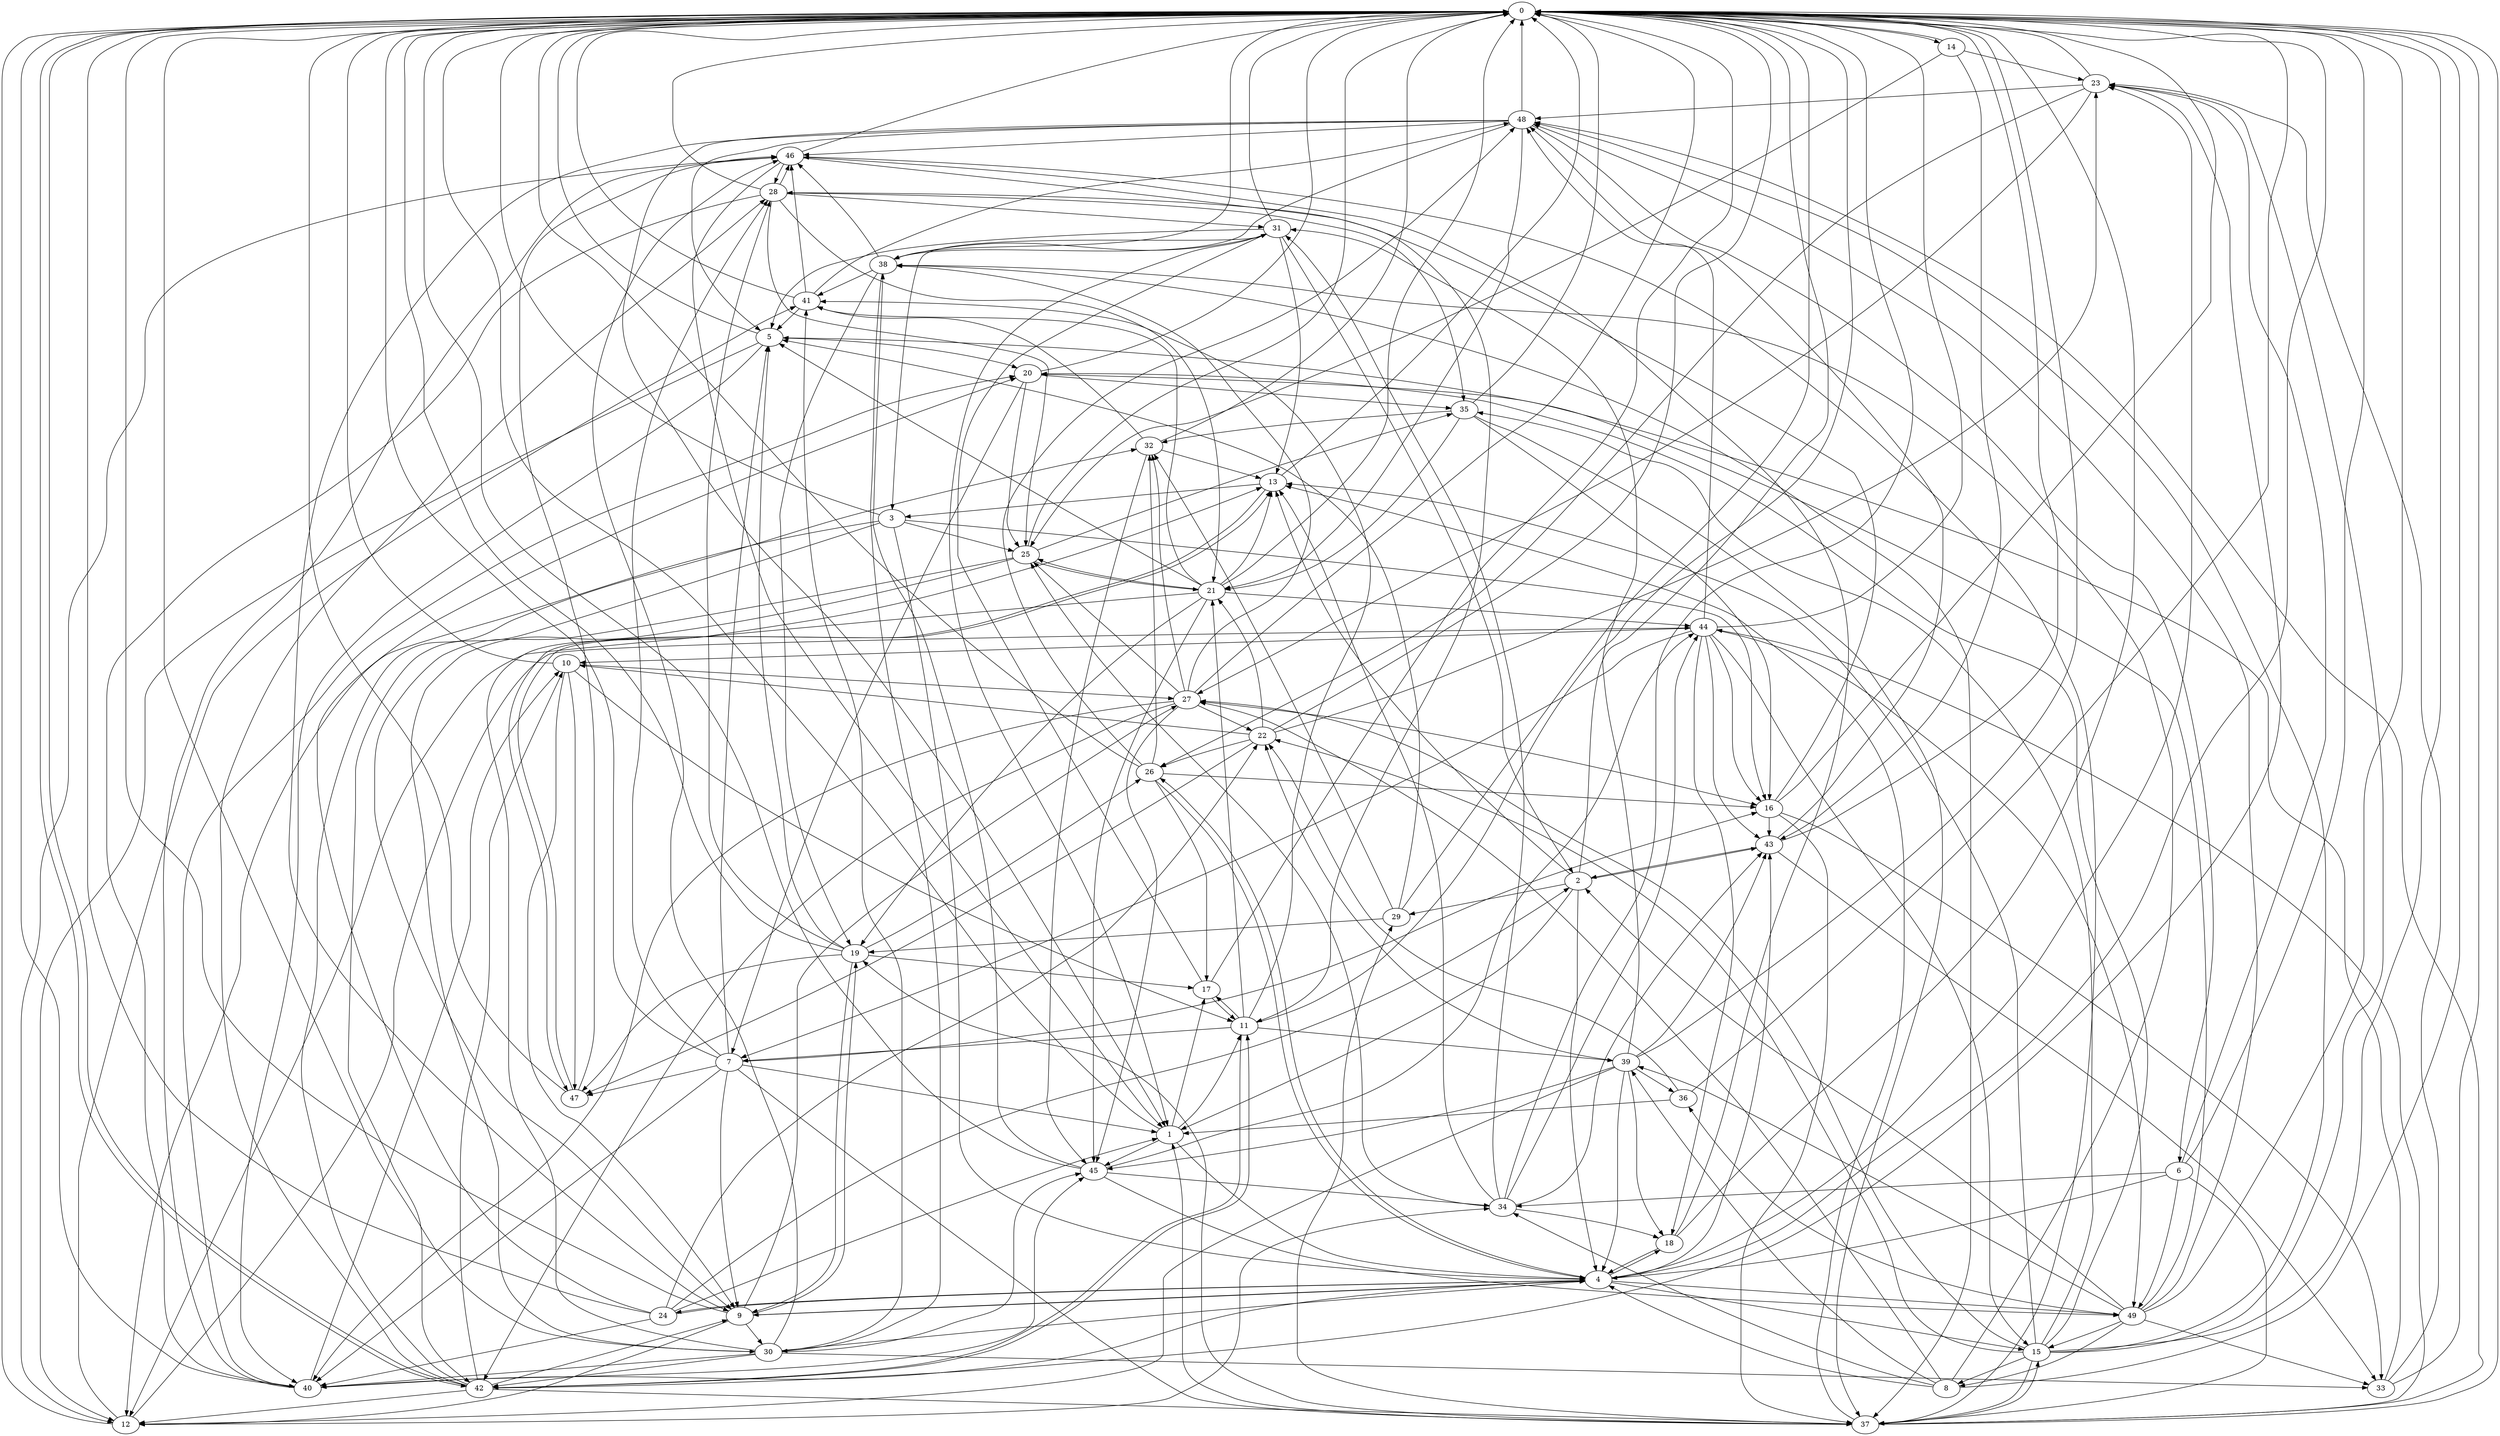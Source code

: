 strict digraph "" {
	0	 [component_delay=3];
	14	 [component_delay=3];
	0 -> 14	 [wire_delay=1];
	42	 [component_delay=3];
	0 -> 42	 [wire_delay=1];
	1	 [component_delay=3];
	1 -> 0	 [wire_delay=1];
	4	 [component_delay=3];
	1 -> 4	 [wire_delay=1];
	11	 [component_delay=3];
	1 -> 11	 [wire_delay=1];
	17	 [component_delay=3];
	1 -> 17	 [wire_delay=1];
	45	 [component_delay=3];
	1 -> 45	 [wire_delay=1];
	2	 [component_delay=3];
	2 -> 0	 [wire_delay=1];
	2 -> 1	 [wire_delay=1];
	2 -> 4	 [wire_delay=1];
	13	 [component_delay=3];
	2 -> 13	 [wire_delay=1];
	29	 [component_delay=3];
	2 -> 29	 [wire_delay=1];
	43	 [component_delay=3];
	2 -> 43	 [wire_delay=1];
	3	 [component_delay=3];
	3 -> 0	 [wire_delay=1];
	3 -> 4	 [wire_delay=1];
	12	 [component_delay=3];
	3 -> 12	 [wire_delay=1];
	16	 [component_delay=3];
	3 -> 16	 [wire_delay=1];
	25	 [component_delay=3];
	3 -> 25	 [wire_delay=1];
	3 -> 42	 [wire_delay=1];
	4 -> 0	 [wire_delay=1];
	9	 [component_delay=3];
	4 -> 9	 [wire_delay=1];
	15	 [component_delay=3];
	4 -> 15	 [wire_delay=1];
	18	 [component_delay=3];
	4 -> 18	 [wire_delay=1];
	23	 [component_delay=3];
	4 -> 23	 [wire_delay=1];
	24	 [component_delay=3];
	4 -> 24	 [wire_delay=1];
	26	 [component_delay=3];
	4 -> 26	 [wire_delay=1];
	40	 [component_delay=3];
	4 -> 40	 [wire_delay=1];
	4 -> 43	 [wire_delay=1];
	49	 [component_delay=3];
	4 -> 49	 [wire_delay=1];
	5	 [component_delay=3];
	5 -> 0	 [wire_delay=1];
	5 -> 12	 [wire_delay=1];
	20	 [component_delay=3];
	5 -> 20	 [wire_delay=1];
	5 -> 40	 [wire_delay=1];
	6	 [component_delay=3];
	6 -> 0	 [wire_delay=1];
	6 -> 4	 [wire_delay=1];
	6 -> 23	 [wire_delay=1];
	34	 [component_delay=3];
	6 -> 34	 [wire_delay=1];
	37	 [component_delay=3];
	6 -> 37	 [wire_delay=1];
	6 -> 49	 [wire_delay=1];
	7	 [component_delay=3];
	7 -> 0	 [wire_delay=1];
	7 -> 1	 [wire_delay=1];
	7 -> 5	 [wire_delay=1];
	7 -> 9	 [wire_delay=1];
	7 -> 16	 [wire_delay=1];
	28	 [component_delay=3];
	7 -> 28	 [wire_delay=1];
	7 -> 37	 [wire_delay=1];
	7 -> 40	 [wire_delay=1];
	47	 [component_delay=3];
	7 -> 47	 [wire_delay=1];
	8	 [component_delay=3];
	8 -> 0	 [wire_delay=1];
	8 -> 4	 [wire_delay=1];
	27	 [component_delay=3];
	8 -> 27	 [wire_delay=1];
	8 -> 34	 [wire_delay=1];
	38	 [component_delay=3];
	8 -> 38	 [wire_delay=1];
	39	 [component_delay=3];
	8 -> 39	 [wire_delay=1];
	9 -> 0	 [wire_delay=1];
	9 -> 4	 [wire_delay=1];
	9 -> 12	 [wire_delay=1];
	19	 [component_delay=3];
	9 -> 19	 [wire_delay=1];
	9 -> 27	 [wire_delay=1];
	30	 [component_delay=3];
	9 -> 30	 [wire_delay=1];
	10	 [component_delay=3];
	10 -> 0	 [wire_delay=1];
	10 -> 9	 [wire_delay=1];
	10 -> 11	 [wire_delay=1];
	10 -> 27	 [wire_delay=1];
	10 -> 47	 [wire_delay=1];
	11 -> 0	 [wire_delay=1];
	11 -> 7	 [wire_delay=1];
	11 -> 17	 [wire_delay=1];
	21	 [component_delay=3];
	11 -> 21	 [wire_delay=1];
	11 -> 39	 [wire_delay=1];
	41	 [component_delay=3];
	11 -> 41	 [wire_delay=1];
	11 -> 42	 [wire_delay=1];
	12 -> 0	 [wire_delay=1];
	12 -> 34	 [wire_delay=1];
	12 -> 41	 [wire_delay=1];
	44	 [component_delay=3];
	12 -> 44	 [wire_delay=1];
	13 -> 0	 [wire_delay=1];
	13 -> 3	 [wire_delay=1];
	13 -> 47	 [wire_delay=1];
	14 -> 0	 [wire_delay=1];
	14 -> 23	 [wire_delay=1];
	14 -> 25	 [wire_delay=1];
	14 -> 43	 [wire_delay=1];
	15 -> 0	 [wire_delay=1];
	15 -> 8	 [wire_delay=1];
	15 -> 13	 [wire_delay=1];
	15 -> 20	 [wire_delay=1];
	22	 [component_delay=3];
	15 -> 22	 [wire_delay=1];
	15 -> 23	 [wire_delay=1];
	15 -> 27	 [wire_delay=1];
	35	 [component_delay=3];
	15 -> 35	 [wire_delay=1];
	15 -> 37	 [wire_delay=1];
	48	 [component_delay=3];
	15 -> 48	 [wire_delay=1];
	16 -> 0	 [wire_delay=1];
	16 -> 28	 [wire_delay=1];
	33	 [component_delay=3];
	16 -> 33	 [wire_delay=1];
	16 -> 37	 [wire_delay=1];
	16 -> 43	 [wire_delay=1];
	17 -> 0	 [wire_delay=1];
	17 -> 11	 [wire_delay=1];
	31	 [component_delay=3];
	17 -> 31	 [wire_delay=1];
	18 -> 0	 [wire_delay=1];
	18 -> 4	 [wire_delay=1];
	46	 [component_delay=3];
	18 -> 46	 [wire_delay=1];
	19 -> 0	 [wire_delay=1];
	19 -> 5	 [wire_delay=1];
	19 -> 9	 [wire_delay=1];
	19 -> 17	 [wire_delay=1];
	19 -> 26	 [wire_delay=1];
	19 -> 28	 [wire_delay=1];
	19 -> 47	 [wire_delay=1];
	20 -> 0	 [wire_delay=1];
	20 -> 7	 [wire_delay=1];
	20 -> 25	 [wire_delay=1];
	20 -> 35	 [wire_delay=1];
	21 -> 0	 [wire_delay=1];
	21 -> 5	 [wire_delay=1];
	21 -> 12	 [wire_delay=1];
	21 -> 13	 [wire_delay=1];
	21 -> 19	 [wire_delay=1];
	21 -> 25	 [wire_delay=1];
	21 -> 41	 [wire_delay=1];
	21 -> 44	 [wire_delay=1];
	21 -> 45	 [wire_delay=1];
	22 -> 0	 [wire_delay=1];
	22 -> 10	 [wire_delay=1];
	22 -> 21	 [wire_delay=1];
	22 -> 23	 [wire_delay=1];
	22 -> 26	 [wire_delay=1];
	22 -> 47	 [wire_delay=1];
	23 -> 0	 [wire_delay=1];
	23 -> 26	 [wire_delay=1];
	23 -> 27	 [wire_delay=1];
	23 -> 48	 [wire_delay=1];
	24 -> 0	 [wire_delay=1];
	24 -> 1	 [wire_delay=1];
	24 -> 2	 [wire_delay=1];
	24 -> 4	 [wire_delay=1];
	24 -> 20	 [wire_delay=1];
	24 -> 22	 [wire_delay=1];
	24 -> 40	 [wire_delay=1];
	25 -> 0	 [wire_delay=1];
	25 -> 9	 [wire_delay=1];
	25 -> 21	 [wire_delay=1];
	25 -> 30	 [wire_delay=1];
	25 -> 35	 [wire_delay=1];
	26 -> 0	 [wire_delay=1];
	26 -> 4	 [wire_delay=1];
	26 -> 16	 [wire_delay=1];
	26 -> 17	 [wire_delay=1];
	32	 [component_delay=3];
	26 -> 32	 [wire_delay=1];
	26 -> 48	 [wire_delay=1];
	27 -> 0	 [wire_delay=1];
	27 -> 16	 [wire_delay=1];
	27 -> 22	 [wire_delay=1];
	27 -> 25	 [wire_delay=1];
	27 -> 32	 [wire_delay=1];
	27 -> 38	 [wire_delay=1];
	27 -> 40	 [wire_delay=1];
	27 -> 42	 [wire_delay=1];
	27 -> 45	 [wire_delay=1];
	28 -> 0	 [wire_delay=1];
	28 -> 21	 [wire_delay=1];
	28 -> 25	 [wire_delay=1];
	28 -> 31	 [wire_delay=1];
	28 -> 35	 [wire_delay=1];
	28 -> 40	 [wire_delay=1];
	28 -> 46	 [wire_delay=1];
	29 -> 0	 [wire_delay=1];
	29 -> 5	 [wire_delay=1];
	29 -> 19	 [wire_delay=1];
	29 -> 32	 [wire_delay=1];
	30 -> 0	 [wire_delay=1];
	30 -> 4	 [wire_delay=1];
	30 -> 13	 [wire_delay=1];
	30 -> 33	 [wire_delay=1];
	30 -> 40	 [wire_delay=1];
	30 -> 41	 [wire_delay=1];
	30 -> 42	 [wire_delay=1];
	30 -> 45	 [wire_delay=1];
	30 -> 46	 [wire_delay=1];
	31 -> 0	 [wire_delay=1];
	31 -> 1	 [wire_delay=1];
	31 -> 2	 [wire_delay=1];
	31 -> 3	 [wire_delay=1];
	31 -> 5	 [wire_delay=1];
	31 -> 13	 [wire_delay=1];
	31 -> 38	 [wire_delay=1];
	32 -> 0	 [wire_delay=1];
	32 -> 13	 [wire_delay=1];
	32 -> 41	 [wire_delay=1];
	32 -> 45	 [wire_delay=1];
	33 -> 0	 [wire_delay=1];
	33 -> 20	 [wire_delay=1];
	33 -> 23	 [wire_delay=1];
	34 -> 0	 [wire_delay=1];
	34 -> 13	 [wire_delay=1];
	34 -> 18	 [wire_delay=1];
	34 -> 25	 [wire_delay=1];
	34 -> 31	 [wire_delay=1];
	34 -> 43	 [wire_delay=1];
	34 -> 44	 [wire_delay=1];
	35 -> 0	 [wire_delay=1];
	35 -> 16	 [wire_delay=1];
	35 -> 21	 [wire_delay=1];
	35 -> 32	 [wire_delay=1];
	35 -> 37	 [wire_delay=1];
	36	 [component_delay=3];
	36 -> 0	 [wire_delay=1];
	36 -> 1	 [wire_delay=1];
	36 -> 22	 [wire_delay=1];
	37 -> 0	 [wire_delay=1];
	37 -> 1	 [wire_delay=1];
	37 -> 13	 [wire_delay=1];
	37 -> 15	 [wire_delay=1];
	37 -> 19	 [wire_delay=1];
	37 -> 29	 [wire_delay=1];
	37 -> 44	 [wire_delay=1];
	37 -> 48	 [wire_delay=1];
	38 -> 0	 [wire_delay=1];
	38 -> 19	 [wire_delay=1];
	38 -> 30	 [wire_delay=1];
	38 -> 37	 [wire_delay=1];
	38 -> 41	 [wire_delay=1];
	38 -> 46	 [wire_delay=1];
	39 -> 0	 [wire_delay=1];
	39 -> 4	 [wire_delay=1];
	39 -> 12	 [wire_delay=1];
	39 -> 18	 [wire_delay=1];
	39 -> 22	 [wire_delay=1];
	39 -> 31	 [wire_delay=1];
	39 -> 36	 [wire_delay=1];
	39 -> 43	 [wire_delay=1];
	39 -> 45	 [wire_delay=1];
	40 -> 0	 [wire_delay=1];
	40 -> 10	 [wire_delay=1];
	40 -> 20	 [wire_delay=1];
	40 -> 45	 [wire_delay=1];
	40 -> 46	 [wire_delay=1];
	41 -> 0	 [wire_delay=1];
	41 -> 5	 [wire_delay=1];
	41 -> 46	 [wire_delay=1];
	41 -> 48	 [wire_delay=1];
	42 -> 0	 [wire_delay=1];
	42 -> 9	 [wire_delay=1];
	42 -> 10	 [wire_delay=1];
	42 -> 11	 [wire_delay=1];
	42 -> 12	 [wire_delay=1];
	42 -> 23	 [wire_delay=1];
	42 -> 28	 [wire_delay=1];
	42 -> 32	 [wire_delay=1];
	42 -> 37	 [wire_delay=1];
	43 -> 0	 [wire_delay=1];
	43 -> 2	 [wire_delay=1];
	43 -> 33	 [wire_delay=1];
	43 -> 48	 [wire_delay=1];
	44 -> 0	 [wire_delay=1];
	44 -> 7	 [wire_delay=1];
	44 -> 10	 [wire_delay=1];
	44 -> 15	 [wire_delay=1];
	44 -> 16	 [wire_delay=1];
	44 -> 18	 [wire_delay=1];
	44 -> 43	 [wire_delay=1];
	44 -> 48	 [wire_delay=1];
	44 -> 49	 [wire_delay=1];
	45 -> 0	 [wire_delay=1];
	45 -> 34	 [wire_delay=1];
	45 -> 38	 [wire_delay=1];
	45 -> 44	 [wire_delay=1];
	45 -> 49	 [wire_delay=1];
	46 -> 0	 [wire_delay=1];
	46 -> 1	 [wire_delay=1];
	46 -> 11	 [wire_delay=1];
	46 -> 12	 [wire_delay=1];
	46 -> 28	 [wire_delay=1];
	46 -> 37	 [wire_delay=1];
	47 -> 0	 [wire_delay=1];
	47 -> 13	 [wire_delay=1];
	47 -> 46	 [wire_delay=1];
	48 -> 0	 [wire_delay=1];
	48 -> 1	 [wire_delay=1];
	48 -> 5	 [wire_delay=1];
	48 -> 6	 [wire_delay=1];
	48 -> 9	 [wire_delay=1];
	48 -> 21	 [wire_delay=1];
	48 -> 38	 [wire_delay=1];
	48 -> 46	 [wire_delay=1];
	49 -> 0	 [wire_delay=1];
	49 -> 2	 [wire_delay=1];
	49 -> 5	 [wire_delay=1];
	49 -> 8	 [wire_delay=1];
	49 -> 15	 [wire_delay=1];
	49 -> 33	 [wire_delay=1];
	49 -> 36	 [wire_delay=1];
	49 -> 39	 [wire_delay=1];
	49 -> 48	 [wire_delay=1];
}
